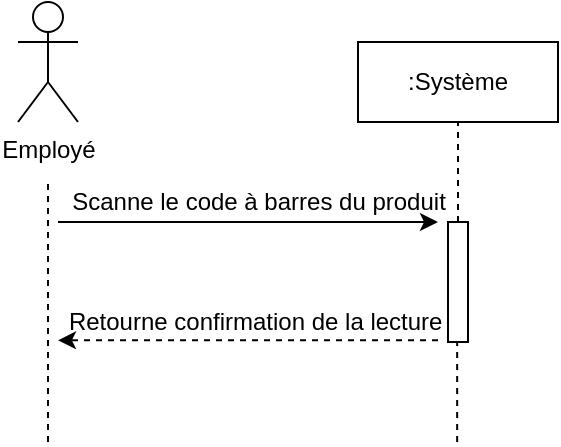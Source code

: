 <mxfile version="14.6.3" type="github">
  <diagram id="wadq9LUQjFbJ2iZ2pnpE" name="Page-1">
    <mxGraphModel dx="788" dy="450" grid="1" gridSize="10" guides="1" tooltips="1" connect="1" arrows="1" fold="1" page="1" pageScale="1" pageWidth="850" pageHeight="1100" math="0" shadow="0">
      <root>
        <mxCell id="0" />
        <mxCell id="1" parent="0" />
        <mxCell id="4uWGSWOi_ZxYWvIrKfSo-1" value="Employé" style="shape=umlActor;verticalLabelPosition=bottom;verticalAlign=top;html=1;outlineConnect=0;" vertex="1" parent="1">
          <mxGeometry x="170" y="100" width="30" height="60" as="geometry" />
        </mxCell>
        <mxCell id="4uWGSWOi_ZxYWvIrKfSo-4" value=":Système" style="rounded=0;whiteSpace=wrap;html=1;" vertex="1" parent="1">
          <mxGeometry x="340" y="120" width="100" height="40" as="geometry" />
        </mxCell>
        <mxCell id="4uWGSWOi_ZxYWvIrKfSo-7" value="" style="endArrow=none;dashed=1;html=1;" edge="1" parent="1">
          <mxGeometry width="50" height="50" relative="1" as="geometry">
            <mxPoint x="185" y="320" as="sourcePoint" />
            <mxPoint x="185" y="190" as="targetPoint" />
          </mxGeometry>
        </mxCell>
        <mxCell id="4uWGSWOi_ZxYWvIrKfSo-8" value="" style="endArrow=classic;html=1;" edge="1" parent="1">
          <mxGeometry width="50" height="50" relative="1" as="geometry">
            <mxPoint x="190" y="210" as="sourcePoint" />
            <mxPoint x="380" y="210" as="targetPoint" />
          </mxGeometry>
        </mxCell>
        <mxCell id="4uWGSWOi_ZxYWvIrKfSo-9" value="" style="rounded=0;whiteSpace=wrap;html=1;" vertex="1" parent="1">
          <mxGeometry x="385" y="210" width="10" height="60" as="geometry" />
        </mxCell>
        <mxCell id="4uWGSWOi_ZxYWvIrKfSo-10" value="" style="endArrow=none;dashed=1;html=1;entryX=0.5;entryY=1;entryDx=0;entryDy=0;" edge="1" parent="1" target="4uWGSWOi_ZxYWvIrKfSo-4">
          <mxGeometry width="50" height="50" relative="1" as="geometry">
            <mxPoint x="390" y="210" as="sourcePoint" />
            <mxPoint x="435" y="160" as="targetPoint" />
          </mxGeometry>
        </mxCell>
        <mxCell id="4uWGSWOi_ZxYWvIrKfSo-11" value="" style="endArrow=none;dashed=1;html=1;entryX=0.5;entryY=1;entryDx=0;entryDy=0;" edge="1" parent="1">
          <mxGeometry width="50" height="50" relative="1" as="geometry">
            <mxPoint x="389.58" y="320" as="sourcePoint" />
            <mxPoint x="389.58" y="270" as="targetPoint" />
          </mxGeometry>
        </mxCell>
        <mxCell id="4uWGSWOi_ZxYWvIrKfSo-13" value="" style="endArrow=classic;html=1;dashed=1;" edge="1" parent="1">
          <mxGeometry width="50" height="50" relative="1" as="geometry">
            <mxPoint x="380" y="269.17" as="sourcePoint" />
            <mxPoint x="190" y="269.17" as="targetPoint" />
          </mxGeometry>
        </mxCell>
        <mxCell id="4uWGSWOi_ZxYWvIrKfSo-14" value="Scanne le code à barres du produit" style="text;html=1;align=center;verticalAlign=middle;resizable=0;points=[];autosize=1;strokeColor=none;" vertex="1" parent="1">
          <mxGeometry x="190" y="190" width="200" height="20" as="geometry" />
        </mxCell>
        <mxCell id="4uWGSWOi_ZxYWvIrKfSo-15" value="Retourne confirmation de la lecture&amp;nbsp;" style="text;html=1;align=center;verticalAlign=middle;resizable=0;points=[];autosize=1;strokeColor=none;" vertex="1" parent="1">
          <mxGeometry x="185" y="250" width="210" height="20" as="geometry" />
        </mxCell>
      </root>
    </mxGraphModel>
  </diagram>
</mxfile>
